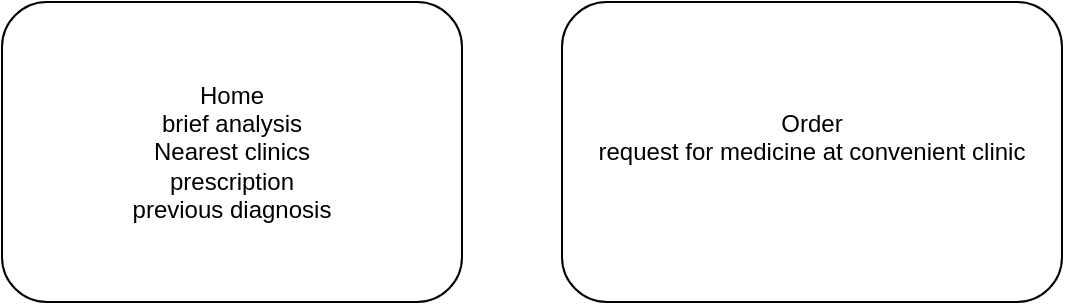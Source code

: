 <mxfile version="20.8.23" type="github">
  <diagram name="Page-1" id="-h4ZRVuws69emcKpWdF7">
    <mxGraphModel dx="954" dy="602" grid="1" gridSize="10" guides="1" tooltips="1" connect="1" arrows="1" fold="1" page="1" pageScale="1" pageWidth="850" pageHeight="1100" math="0" shadow="0">
      <root>
        <mxCell id="0" />
        <mxCell id="1" parent="0" />
        <mxCell id="6Q0c7e5c6N1S0x8B-yLb-1" value="&lt;div&gt;Home&lt;/div&gt;&lt;div&gt;brief analysis&lt;/div&gt;&lt;div&gt;Nearest clinics&lt;/div&gt;&lt;div&gt;prescription&lt;/div&gt;&lt;div&gt;previous diagnosis&lt;br&gt;&lt;/div&gt;" style="rounded=1;whiteSpace=wrap;html=1;" vertex="1" parent="1">
          <mxGeometry x="10" y="40" width="230" height="150" as="geometry" />
        </mxCell>
        <mxCell id="6Q0c7e5c6N1S0x8B-yLb-2" value="&lt;div&gt;Order&lt;/div&gt;&lt;div&gt;request for medicine at convenient clinic&lt;/div&gt;&lt;div&gt;&lt;br&gt;&lt;/div&gt;" style="rounded=1;whiteSpace=wrap;html=1;" vertex="1" parent="1">
          <mxGeometry x="290" y="40" width="250" height="150" as="geometry" />
        </mxCell>
      </root>
    </mxGraphModel>
  </diagram>
</mxfile>
